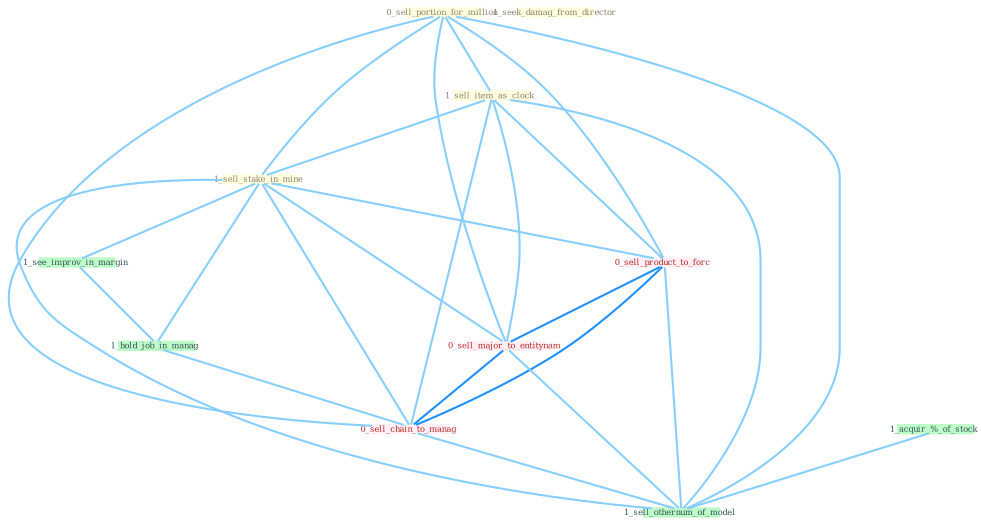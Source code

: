 Graph G{ 
    node
    [shape=polygon,style=filled,width=.5,height=.06,color="#BDFCC9",fixedsize=true,fontsize=4,
    fontcolor="#2f4f4f"];
    {node
    [color="#ffffe0", fontcolor="#8b7d6b"] "0_sell_portion_for_million " "1_seek_damag_from_director " "1_sell_item_as_clock " "1_sell_stake_in_mine "}
{node [color="#fff0f5", fontcolor="#b22222"] "0_sell_product_to_forc " "0_sell_major_to_entitynam " "0_sell_chain_to_manag "}
edge [color="#B0E2FF"];

	"0_sell_portion_for_million " -- "1_sell_item_as_clock " [w="1", color="#87cefa" ];
	"0_sell_portion_for_million " -- "1_sell_stake_in_mine " [w="1", color="#87cefa" ];
	"0_sell_portion_for_million " -- "0_sell_product_to_forc " [w="1", color="#87cefa" ];
	"0_sell_portion_for_million " -- "0_sell_major_to_entitynam " [w="1", color="#87cefa" ];
	"0_sell_portion_for_million " -- "0_sell_chain_to_manag " [w="1", color="#87cefa" ];
	"0_sell_portion_for_million " -- "1_sell_othernum_of_model " [w="1", color="#87cefa" ];
	"1_sell_item_as_clock " -- "1_sell_stake_in_mine " [w="1", color="#87cefa" ];
	"1_sell_item_as_clock " -- "0_sell_product_to_forc " [w="1", color="#87cefa" ];
	"1_sell_item_as_clock " -- "0_sell_major_to_entitynam " [w="1", color="#87cefa" ];
	"1_sell_item_as_clock " -- "0_sell_chain_to_manag " [w="1", color="#87cefa" ];
	"1_sell_item_as_clock " -- "1_sell_othernum_of_model " [w="1", color="#87cefa" ];
	"1_sell_stake_in_mine " -- "1_see_improv_in_margin " [w="1", color="#87cefa" ];
	"1_sell_stake_in_mine " -- "1_hold_job_in_manag " [w="1", color="#87cefa" ];
	"1_sell_stake_in_mine " -- "0_sell_product_to_forc " [w="1", color="#87cefa" ];
	"1_sell_stake_in_mine " -- "0_sell_major_to_entitynam " [w="1", color="#87cefa" ];
	"1_sell_stake_in_mine " -- "0_sell_chain_to_manag " [w="1", color="#87cefa" ];
	"1_sell_stake_in_mine " -- "1_sell_othernum_of_model " [w="1", color="#87cefa" ];
	"1_see_improv_in_margin " -- "1_hold_job_in_manag " [w="1", color="#87cefa" ];
	"1_acquir_%_of_stock " -- "1_sell_othernum_of_model " [w="1", color="#87cefa" ];
	"1_hold_job_in_manag " -- "0_sell_chain_to_manag " [w="1", color="#87cefa" ];
	"0_sell_product_to_forc " -- "0_sell_major_to_entitynam " [w="2", color="#1e90ff" , len=0.8];
	"0_sell_product_to_forc " -- "0_sell_chain_to_manag " [w="2", color="#1e90ff" , len=0.8];
	"0_sell_product_to_forc " -- "1_sell_othernum_of_model " [w="1", color="#87cefa" ];
	"0_sell_major_to_entitynam " -- "0_sell_chain_to_manag " [w="2", color="#1e90ff" , len=0.8];
	"0_sell_major_to_entitynam " -- "1_sell_othernum_of_model " [w="1", color="#87cefa" ];
	"0_sell_chain_to_manag " -- "1_sell_othernum_of_model " [w="1", color="#87cefa" ];
}